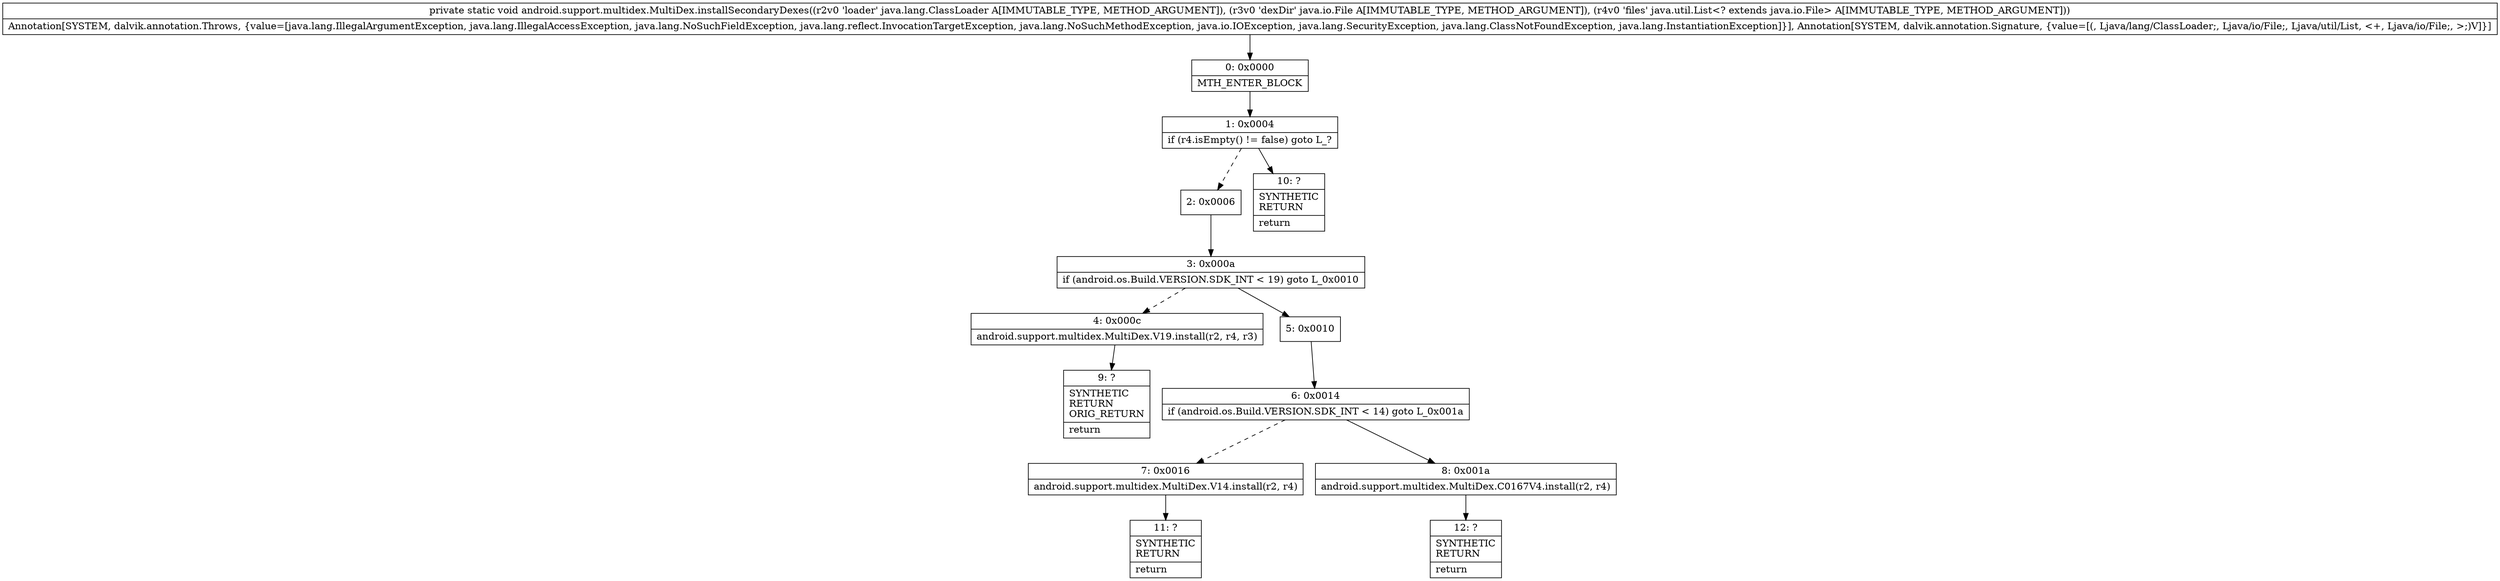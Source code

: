 digraph "CFG forandroid.support.multidex.MultiDex.installSecondaryDexes(Ljava\/lang\/ClassLoader;Ljava\/io\/File;Ljava\/util\/List;)V" {
Node_0 [shape=record,label="{0\:\ 0x0000|MTH_ENTER_BLOCK\l}"];
Node_1 [shape=record,label="{1\:\ 0x0004|if (r4.isEmpty() != false) goto L_?\l}"];
Node_2 [shape=record,label="{2\:\ 0x0006}"];
Node_3 [shape=record,label="{3\:\ 0x000a|if (android.os.Build.VERSION.SDK_INT \< 19) goto L_0x0010\l}"];
Node_4 [shape=record,label="{4\:\ 0x000c|android.support.multidex.MultiDex.V19.install(r2, r4, r3)\l}"];
Node_5 [shape=record,label="{5\:\ 0x0010}"];
Node_6 [shape=record,label="{6\:\ 0x0014|if (android.os.Build.VERSION.SDK_INT \< 14) goto L_0x001a\l}"];
Node_7 [shape=record,label="{7\:\ 0x0016|android.support.multidex.MultiDex.V14.install(r2, r4)\l}"];
Node_8 [shape=record,label="{8\:\ 0x001a|android.support.multidex.MultiDex.C0167V4.install(r2, r4)\l}"];
Node_9 [shape=record,label="{9\:\ ?|SYNTHETIC\lRETURN\lORIG_RETURN\l|return\l}"];
Node_10 [shape=record,label="{10\:\ ?|SYNTHETIC\lRETURN\l|return\l}"];
Node_11 [shape=record,label="{11\:\ ?|SYNTHETIC\lRETURN\l|return\l}"];
Node_12 [shape=record,label="{12\:\ ?|SYNTHETIC\lRETURN\l|return\l}"];
MethodNode[shape=record,label="{private static void android.support.multidex.MultiDex.installSecondaryDexes((r2v0 'loader' java.lang.ClassLoader A[IMMUTABLE_TYPE, METHOD_ARGUMENT]), (r3v0 'dexDir' java.io.File A[IMMUTABLE_TYPE, METHOD_ARGUMENT]), (r4v0 'files' java.util.List\<? extends java.io.File\> A[IMMUTABLE_TYPE, METHOD_ARGUMENT]))  | Annotation[SYSTEM, dalvik.annotation.Throws, \{value=[java.lang.IllegalArgumentException, java.lang.IllegalAccessException, java.lang.NoSuchFieldException, java.lang.reflect.InvocationTargetException, java.lang.NoSuchMethodException, java.io.IOException, java.lang.SecurityException, java.lang.ClassNotFoundException, java.lang.InstantiationException]\}], Annotation[SYSTEM, dalvik.annotation.Signature, \{value=[(, Ljava\/lang\/ClassLoader;, Ljava\/io\/File;, Ljava\/util\/List, \<+, Ljava\/io\/File;, \>;)V]\}]\l}"];
MethodNode -> Node_0;
Node_0 -> Node_1;
Node_1 -> Node_2[style=dashed];
Node_1 -> Node_10;
Node_2 -> Node_3;
Node_3 -> Node_4[style=dashed];
Node_3 -> Node_5;
Node_4 -> Node_9;
Node_5 -> Node_6;
Node_6 -> Node_7[style=dashed];
Node_6 -> Node_8;
Node_7 -> Node_11;
Node_8 -> Node_12;
}

